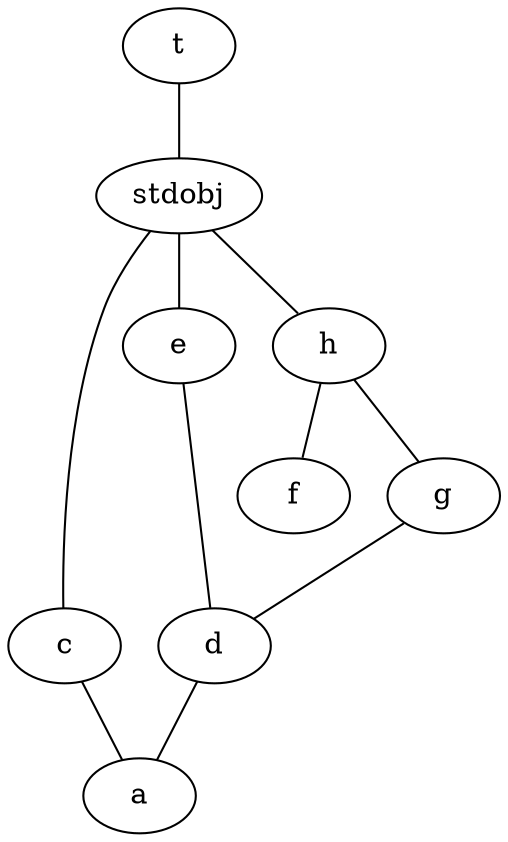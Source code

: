 # ANSI Common Lisp: exercise 11.3 (a)

# Made with http:

# (a)
graph Ga {
  edge [len=3]
  t -- stdobj
  stdobj -- { c e h }
  c -- a
  e -- d
  d -- a
  h -- {f g}#  f %-- d
  g -- d
}

